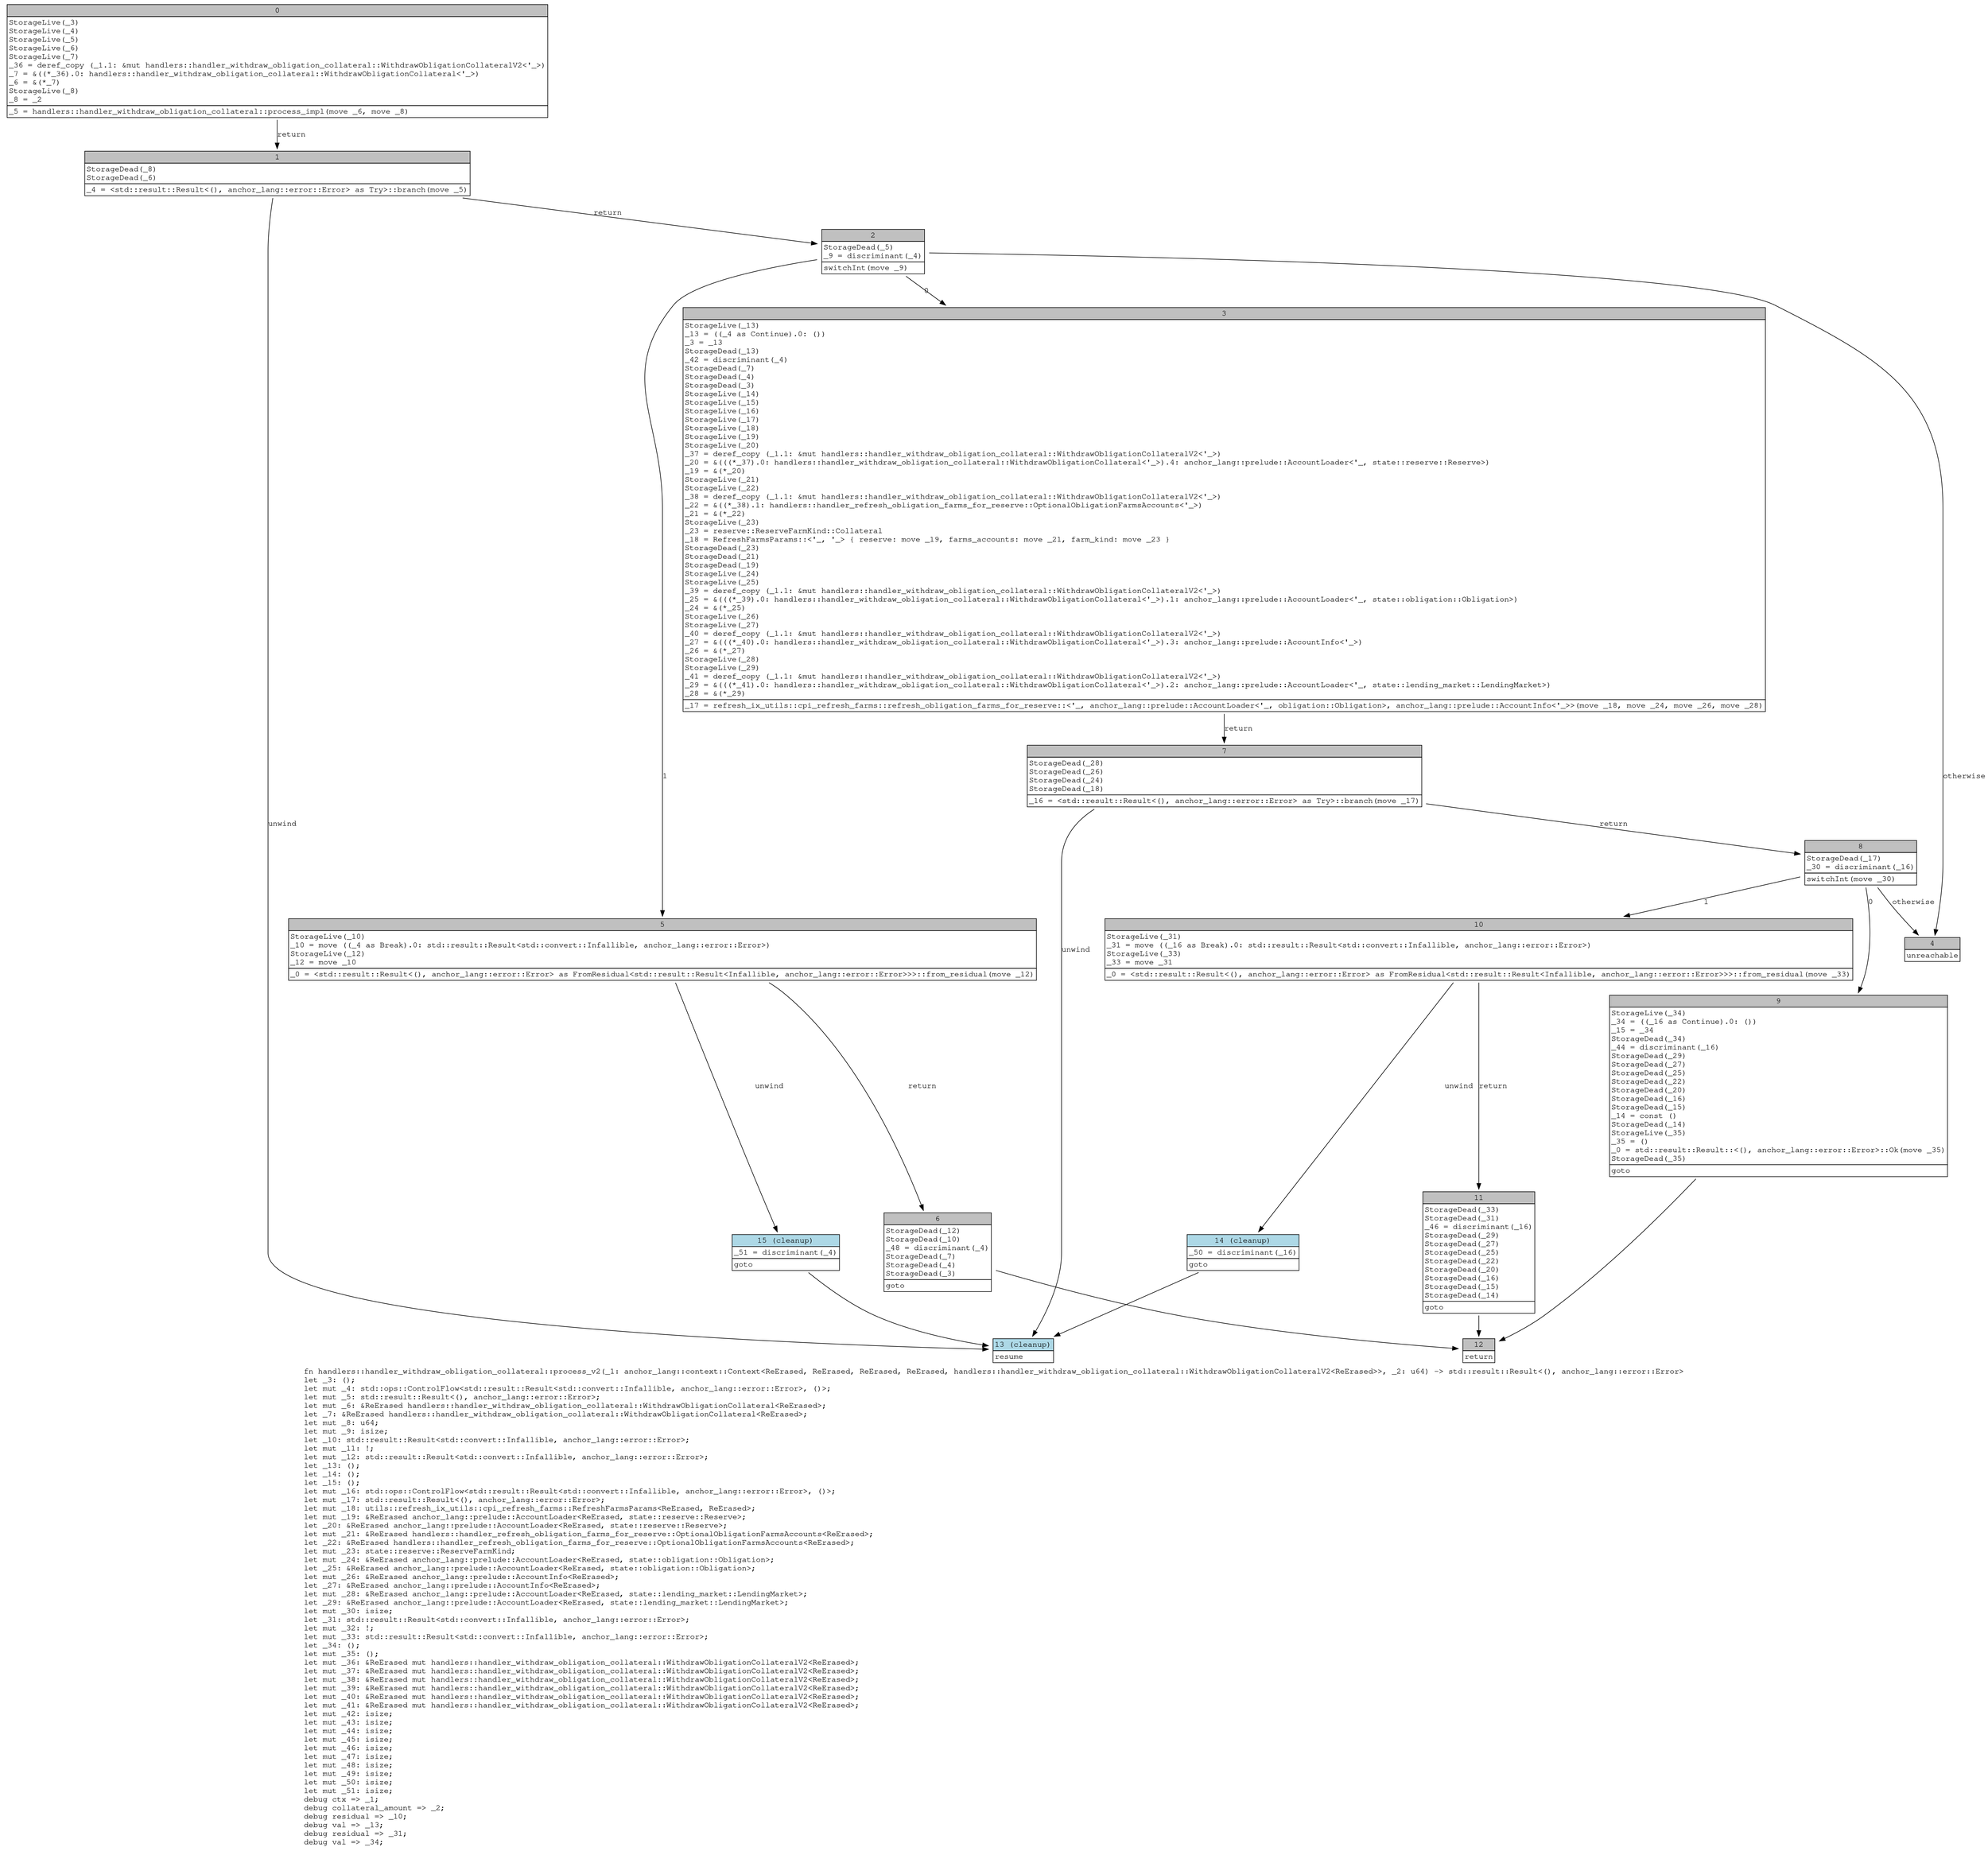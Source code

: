digraph Mir_0_768 {
    graph [fontname="Courier, monospace"];
    node [fontname="Courier, monospace"];
    edge [fontname="Courier, monospace"];
    label=<fn handlers::handler_withdraw_obligation_collateral::process_v2(_1: anchor_lang::context::Context&lt;ReErased, ReErased, ReErased, ReErased, handlers::handler_withdraw_obligation_collateral::WithdrawObligationCollateralV2&lt;ReErased&gt;&gt;, _2: u64) -&gt; std::result::Result&lt;(), anchor_lang::error::Error&gt;<br align="left"/>let _3: ();<br align="left"/>let mut _4: std::ops::ControlFlow&lt;std::result::Result&lt;std::convert::Infallible, anchor_lang::error::Error&gt;, ()&gt;;<br align="left"/>let mut _5: std::result::Result&lt;(), anchor_lang::error::Error&gt;;<br align="left"/>let mut _6: &amp;ReErased handlers::handler_withdraw_obligation_collateral::WithdrawObligationCollateral&lt;ReErased&gt;;<br align="left"/>let _7: &amp;ReErased handlers::handler_withdraw_obligation_collateral::WithdrawObligationCollateral&lt;ReErased&gt;;<br align="left"/>let mut _8: u64;<br align="left"/>let mut _9: isize;<br align="left"/>let _10: std::result::Result&lt;std::convert::Infallible, anchor_lang::error::Error&gt;;<br align="left"/>let mut _11: !;<br align="left"/>let mut _12: std::result::Result&lt;std::convert::Infallible, anchor_lang::error::Error&gt;;<br align="left"/>let _13: ();<br align="left"/>let _14: ();<br align="left"/>let _15: ();<br align="left"/>let mut _16: std::ops::ControlFlow&lt;std::result::Result&lt;std::convert::Infallible, anchor_lang::error::Error&gt;, ()&gt;;<br align="left"/>let mut _17: std::result::Result&lt;(), anchor_lang::error::Error&gt;;<br align="left"/>let mut _18: utils::refresh_ix_utils::cpi_refresh_farms::RefreshFarmsParams&lt;ReErased, ReErased&gt;;<br align="left"/>let mut _19: &amp;ReErased anchor_lang::prelude::AccountLoader&lt;ReErased, state::reserve::Reserve&gt;;<br align="left"/>let _20: &amp;ReErased anchor_lang::prelude::AccountLoader&lt;ReErased, state::reserve::Reserve&gt;;<br align="left"/>let mut _21: &amp;ReErased handlers::handler_refresh_obligation_farms_for_reserve::OptionalObligationFarmsAccounts&lt;ReErased&gt;;<br align="left"/>let _22: &amp;ReErased handlers::handler_refresh_obligation_farms_for_reserve::OptionalObligationFarmsAccounts&lt;ReErased&gt;;<br align="left"/>let mut _23: state::reserve::ReserveFarmKind;<br align="left"/>let mut _24: &amp;ReErased anchor_lang::prelude::AccountLoader&lt;ReErased, state::obligation::Obligation&gt;;<br align="left"/>let _25: &amp;ReErased anchor_lang::prelude::AccountLoader&lt;ReErased, state::obligation::Obligation&gt;;<br align="left"/>let mut _26: &amp;ReErased anchor_lang::prelude::AccountInfo&lt;ReErased&gt;;<br align="left"/>let _27: &amp;ReErased anchor_lang::prelude::AccountInfo&lt;ReErased&gt;;<br align="left"/>let mut _28: &amp;ReErased anchor_lang::prelude::AccountLoader&lt;ReErased, state::lending_market::LendingMarket&gt;;<br align="left"/>let _29: &amp;ReErased anchor_lang::prelude::AccountLoader&lt;ReErased, state::lending_market::LendingMarket&gt;;<br align="left"/>let mut _30: isize;<br align="left"/>let _31: std::result::Result&lt;std::convert::Infallible, anchor_lang::error::Error&gt;;<br align="left"/>let mut _32: !;<br align="left"/>let mut _33: std::result::Result&lt;std::convert::Infallible, anchor_lang::error::Error&gt;;<br align="left"/>let _34: ();<br align="left"/>let mut _35: ();<br align="left"/>let mut _36: &amp;ReErased mut handlers::handler_withdraw_obligation_collateral::WithdrawObligationCollateralV2&lt;ReErased&gt;;<br align="left"/>let mut _37: &amp;ReErased mut handlers::handler_withdraw_obligation_collateral::WithdrawObligationCollateralV2&lt;ReErased&gt;;<br align="left"/>let mut _38: &amp;ReErased mut handlers::handler_withdraw_obligation_collateral::WithdrawObligationCollateralV2&lt;ReErased&gt;;<br align="left"/>let mut _39: &amp;ReErased mut handlers::handler_withdraw_obligation_collateral::WithdrawObligationCollateralV2&lt;ReErased&gt;;<br align="left"/>let mut _40: &amp;ReErased mut handlers::handler_withdraw_obligation_collateral::WithdrawObligationCollateralV2&lt;ReErased&gt;;<br align="left"/>let mut _41: &amp;ReErased mut handlers::handler_withdraw_obligation_collateral::WithdrawObligationCollateralV2&lt;ReErased&gt;;<br align="left"/>let mut _42: isize;<br align="left"/>let mut _43: isize;<br align="left"/>let mut _44: isize;<br align="left"/>let mut _45: isize;<br align="left"/>let mut _46: isize;<br align="left"/>let mut _47: isize;<br align="left"/>let mut _48: isize;<br align="left"/>let mut _49: isize;<br align="left"/>let mut _50: isize;<br align="left"/>let mut _51: isize;<br align="left"/>debug ctx =&gt; _1;<br align="left"/>debug collateral_amount =&gt; _2;<br align="left"/>debug residual =&gt; _10;<br align="left"/>debug val =&gt; _13;<br align="left"/>debug residual =&gt; _31;<br align="left"/>debug val =&gt; _34;<br align="left"/>>;
    bb0__0_768 [shape="none", label=<<table border="0" cellborder="1" cellspacing="0"><tr><td bgcolor="gray" align="center" colspan="1">0</td></tr><tr><td align="left" balign="left">StorageLive(_3)<br/>StorageLive(_4)<br/>StorageLive(_5)<br/>StorageLive(_6)<br/>StorageLive(_7)<br/>_36 = deref_copy (_1.1: &amp;mut handlers::handler_withdraw_obligation_collateral::WithdrawObligationCollateralV2&lt;'_&gt;)<br/>_7 = &amp;((*_36).0: handlers::handler_withdraw_obligation_collateral::WithdrawObligationCollateral&lt;'_&gt;)<br/>_6 = &amp;(*_7)<br/>StorageLive(_8)<br/>_8 = _2<br/></td></tr><tr><td align="left">_5 = handlers::handler_withdraw_obligation_collateral::process_impl(move _6, move _8)</td></tr></table>>];
    bb1__0_768 [shape="none", label=<<table border="0" cellborder="1" cellspacing="0"><tr><td bgcolor="gray" align="center" colspan="1">1</td></tr><tr><td align="left" balign="left">StorageDead(_8)<br/>StorageDead(_6)<br/></td></tr><tr><td align="left">_4 = &lt;std::result::Result&lt;(), anchor_lang::error::Error&gt; as Try&gt;::branch(move _5)</td></tr></table>>];
    bb2__0_768 [shape="none", label=<<table border="0" cellborder="1" cellspacing="0"><tr><td bgcolor="gray" align="center" colspan="1">2</td></tr><tr><td align="left" balign="left">StorageDead(_5)<br/>_9 = discriminant(_4)<br/></td></tr><tr><td align="left">switchInt(move _9)</td></tr></table>>];
    bb3__0_768 [shape="none", label=<<table border="0" cellborder="1" cellspacing="0"><tr><td bgcolor="gray" align="center" colspan="1">3</td></tr><tr><td align="left" balign="left">StorageLive(_13)<br/>_13 = ((_4 as Continue).0: ())<br/>_3 = _13<br/>StorageDead(_13)<br/>_42 = discriminant(_4)<br/>StorageDead(_7)<br/>StorageDead(_4)<br/>StorageDead(_3)<br/>StorageLive(_14)<br/>StorageLive(_15)<br/>StorageLive(_16)<br/>StorageLive(_17)<br/>StorageLive(_18)<br/>StorageLive(_19)<br/>StorageLive(_20)<br/>_37 = deref_copy (_1.1: &amp;mut handlers::handler_withdraw_obligation_collateral::WithdrawObligationCollateralV2&lt;'_&gt;)<br/>_20 = &amp;(((*_37).0: handlers::handler_withdraw_obligation_collateral::WithdrawObligationCollateral&lt;'_&gt;).4: anchor_lang::prelude::AccountLoader&lt;'_, state::reserve::Reserve&gt;)<br/>_19 = &amp;(*_20)<br/>StorageLive(_21)<br/>StorageLive(_22)<br/>_38 = deref_copy (_1.1: &amp;mut handlers::handler_withdraw_obligation_collateral::WithdrawObligationCollateralV2&lt;'_&gt;)<br/>_22 = &amp;((*_38).1: handlers::handler_refresh_obligation_farms_for_reserve::OptionalObligationFarmsAccounts&lt;'_&gt;)<br/>_21 = &amp;(*_22)<br/>StorageLive(_23)<br/>_23 = reserve::ReserveFarmKind::Collateral<br/>_18 = RefreshFarmsParams::&lt;'_, '_&gt; { reserve: move _19, farms_accounts: move _21, farm_kind: move _23 }<br/>StorageDead(_23)<br/>StorageDead(_21)<br/>StorageDead(_19)<br/>StorageLive(_24)<br/>StorageLive(_25)<br/>_39 = deref_copy (_1.1: &amp;mut handlers::handler_withdraw_obligation_collateral::WithdrawObligationCollateralV2&lt;'_&gt;)<br/>_25 = &amp;(((*_39).0: handlers::handler_withdraw_obligation_collateral::WithdrawObligationCollateral&lt;'_&gt;).1: anchor_lang::prelude::AccountLoader&lt;'_, state::obligation::Obligation&gt;)<br/>_24 = &amp;(*_25)<br/>StorageLive(_26)<br/>StorageLive(_27)<br/>_40 = deref_copy (_1.1: &amp;mut handlers::handler_withdraw_obligation_collateral::WithdrawObligationCollateralV2&lt;'_&gt;)<br/>_27 = &amp;(((*_40).0: handlers::handler_withdraw_obligation_collateral::WithdrawObligationCollateral&lt;'_&gt;).3: anchor_lang::prelude::AccountInfo&lt;'_&gt;)<br/>_26 = &amp;(*_27)<br/>StorageLive(_28)<br/>StorageLive(_29)<br/>_41 = deref_copy (_1.1: &amp;mut handlers::handler_withdraw_obligation_collateral::WithdrawObligationCollateralV2&lt;'_&gt;)<br/>_29 = &amp;(((*_41).0: handlers::handler_withdraw_obligation_collateral::WithdrawObligationCollateral&lt;'_&gt;).2: anchor_lang::prelude::AccountLoader&lt;'_, state::lending_market::LendingMarket&gt;)<br/>_28 = &amp;(*_29)<br/></td></tr><tr><td align="left">_17 = refresh_ix_utils::cpi_refresh_farms::refresh_obligation_farms_for_reserve::&lt;'_, anchor_lang::prelude::AccountLoader&lt;'_, obligation::Obligation&gt;, anchor_lang::prelude::AccountInfo&lt;'_&gt;&gt;(move _18, move _24, move _26, move _28)</td></tr></table>>];
    bb4__0_768 [shape="none", label=<<table border="0" cellborder="1" cellspacing="0"><tr><td bgcolor="gray" align="center" colspan="1">4</td></tr><tr><td align="left">unreachable</td></tr></table>>];
    bb5__0_768 [shape="none", label=<<table border="0" cellborder="1" cellspacing="0"><tr><td bgcolor="gray" align="center" colspan="1">5</td></tr><tr><td align="left" balign="left">StorageLive(_10)<br/>_10 = move ((_4 as Break).0: std::result::Result&lt;std::convert::Infallible, anchor_lang::error::Error&gt;)<br/>StorageLive(_12)<br/>_12 = move _10<br/></td></tr><tr><td align="left">_0 = &lt;std::result::Result&lt;(), anchor_lang::error::Error&gt; as FromResidual&lt;std::result::Result&lt;Infallible, anchor_lang::error::Error&gt;&gt;&gt;::from_residual(move _12)</td></tr></table>>];
    bb6__0_768 [shape="none", label=<<table border="0" cellborder="1" cellspacing="0"><tr><td bgcolor="gray" align="center" colspan="1">6</td></tr><tr><td align="left" balign="left">StorageDead(_12)<br/>StorageDead(_10)<br/>_48 = discriminant(_4)<br/>StorageDead(_7)<br/>StorageDead(_4)<br/>StorageDead(_3)<br/></td></tr><tr><td align="left">goto</td></tr></table>>];
    bb7__0_768 [shape="none", label=<<table border="0" cellborder="1" cellspacing="0"><tr><td bgcolor="gray" align="center" colspan="1">7</td></tr><tr><td align="left" balign="left">StorageDead(_28)<br/>StorageDead(_26)<br/>StorageDead(_24)<br/>StorageDead(_18)<br/></td></tr><tr><td align="left">_16 = &lt;std::result::Result&lt;(), anchor_lang::error::Error&gt; as Try&gt;::branch(move _17)</td></tr></table>>];
    bb8__0_768 [shape="none", label=<<table border="0" cellborder="1" cellspacing="0"><tr><td bgcolor="gray" align="center" colspan="1">8</td></tr><tr><td align="left" balign="left">StorageDead(_17)<br/>_30 = discriminant(_16)<br/></td></tr><tr><td align="left">switchInt(move _30)</td></tr></table>>];
    bb9__0_768 [shape="none", label=<<table border="0" cellborder="1" cellspacing="0"><tr><td bgcolor="gray" align="center" colspan="1">9</td></tr><tr><td align="left" balign="left">StorageLive(_34)<br/>_34 = ((_16 as Continue).0: ())<br/>_15 = _34<br/>StorageDead(_34)<br/>_44 = discriminant(_16)<br/>StorageDead(_29)<br/>StorageDead(_27)<br/>StorageDead(_25)<br/>StorageDead(_22)<br/>StorageDead(_20)<br/>StorageDead(_16)<br/>StorageDead(_15)<br/>_14 = const ()<br/>StorageDead(_14)<br/>StorageLive(_35)<br/>_35 = ()<br/>_0 = std::result::Result::&lt;(), anchor_lang::error::Error&gt;::Ok(move _35)<br/>StorageDead(_35)<br/></td></tr><tr><td align="left">goto</td></tr></table>>];
    bb10__0_768 [shape="none", label=<<table border="0" cellborder="1" cellspacing="0"><tr><td bgcolor="gray" align="center" colspan="1">10</td></tr><tr><td align="left" balign="left">StorageLive(_31)<br/>_31 = move ((_16 as Break).0: std::result::Result&lt;std::convert::Infallible, anchor_lang::error::Error&gt;)<br/>StorageLive(_33)<br/>_33 = move _31<br/></td></tr><tr><td align="left">_0 = &lt;std::result::Result&lt;(), anchor_lang::error::Error&gt; as FromResidual&lt;std::result::Result&lt;Infallible, anchor_lang::error::Error&gt;&gt;&gt;::from_residual(move _33)</td></tr></table>>];
    bb11__0_768 [shape="none", label=<<table border="0" cellborder="1" cellspacing="0"><tr><td bgcolor="gray" align="center" colspan="1">11</td></tr><tr><td align="left" balign="left">StorageDead(_33)<br/>StorageDead(_31)<br/>_46 = discriminant(_16)<br/>StorageDead(_29)<br/>StorageDead(_27)<br/>StorageDead(_25)<br/>StorageDead(_22)<br/>StorageDead(_20)<br/>StorageDead(_16)<br/>StorageDead(_15)<br/>StorageDead(_14)<br/></td></tr><tr><td align="left">goto</td></tr></table>>];
    bb12__0_768 [shape="none", label=<<table border="0" cellborder="1" cellspacing="0"><tr><td bgcolor="gray" align="center" colspan="1">12</td></tr><tr><td align="left">return</td></tr></table>>];
    bb13__0_768 [shape="none", label=<<table border="0" cellborder="1" cellspacing="0"><tr><td bgcolor="lightblue" align="center" colspan="1">13 (cleanup)</td></tr><tr><td align="left">resume</td></tr></table>>];
    bb14__0_768 [shape="none", label=<<table border="0" cellborder="1" cellspacing="0"><tr><td bgcolor="lightblue" align="center" colspan="1">14 (cleanup)</td></tr><tr><td align="left" balign="left">_50 = discriminant(_16)<br/></td></tr><tr><td align="left">goto</td></tr></table>>];
    bb15__0_768 [shape="none", label=<<table border="0" cellborder="1" cellspacing="0"><tr><td bgcolor="lightblue" align="center" colspan="1">15 (cleanup)</td></tr><tr><td align="left" balign="left">_51 = discriminant(_4)<br/></td></tr><tr><td align="left">goto</td></tr></table>>];
    bb0__0_768 -> bb1__0_768 [label="return"];
    bb1__0_768 -> bb2__0_768 [label="return"];
    bb1__0_768 -> bb13__0_768 [label="unwind"];
    bb2__0_768 -> bb3__0_768 [label="0"];
    bb2__0_768 -> bb5__0_768 [label="1"];
    bb2__0_768 -> bb4__0_768 [label="otherwise"];
    bb3__0_768 -> bb7__0_768 [label="return"];
    bb5__0_768 -> bb6__0_768 [label="return"];
    bb5__0_768 -> bb15__0_768 [label="unwind"];
    bb6__0_768 -> bb12__0_768 [label=""];
    bb7__0_768 -> bb8__0_768 [label="return"];
    bb7__0_768 -> bb13__0_768 [label="unwind"];
    bb8__0_768 -> bb9__0_768 [label="0"];
    bb8__0_768 -> bb10__0_768 [label="1"];
    bb8__0_768 -> bb4__0_768 [label="otherwise"];
    bb9__0_768 -> bb12__0_768 [label=""];
    bb10__0_768 -> bb11__0_768 [label="return"];
    bb10__0_768 -> bb14__0_768 [label="unwind"];
    bb11__0_768 -> bb12__0_768 [label=""];
    bb14__0_768 -> bb13__0_768 [label=""];
    bb15__0_768 -> bb13__0_768 [label=""];
}
